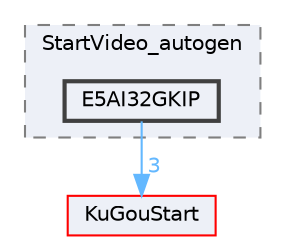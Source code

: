 digraph "E5AI32GKIP"
{
 // LATEX_PDF_SIZE
  bgcolor="transparent";
  edge [fontname=Helvetica,fontsize=10,labelfontname=Helvetica,labelfontsize=10];
  node [fontname=Helvetica,fontsize=10,shape=box,height=0.2,width=0.4];
  compound=true
  subgraph clusterdir_ca23c7db7bad3cd4cd28821ffba12cfd {
    graph [ bgcolor="#edf0f7", pencolor="grey50", label="StartVideo_autogen", fontname=Helvetica,fontsize=10 style="filled,dashed", URL="dir_ca23c7db7bad3cd4cd28821ffba12cfd.html",tooltip=""]
  dir_76553f08822fd43264643e8a1ea7d41c [label="E5AI32GKIP", fillcolor="#edf0f7", color="grey25", style="filled,bold", URL="dir_76553f08822fd43264643e8a1ea7d41c.html",tooltip=""];
  }
  dir_e60601b218beddc6af0778ac41ea9cb2 [label="KuGouStart", fillcolor="#edf0f7", color="red", style="filled", URL="dir_e60601b218beddc6af0778ac41ea9cb2.html",tooltip=""];
  dir_76553f08822fd43264643e8a1ea7d41c->dir_e60601b218beddc6af0778ac41ea9cb2 [headlabel="3", labeldistance=1.5 headhref="dir_000069_000172.html" href="dir_000069_000172.html" color="steelblue1" fontcolor="steelblue1"];
}
